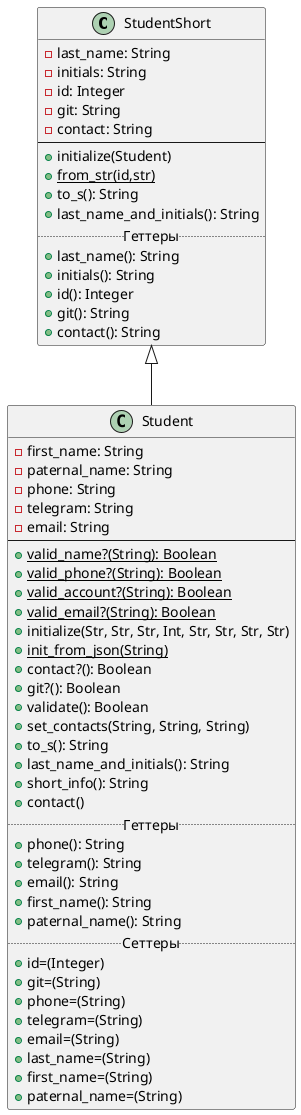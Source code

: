 @startuml
'https://plantuml.com/class-diagram

class StudentShort
{
    -last_name: String
    -initials: String
    -id: Integer
    -git: String
    -contact: String
--
    +initialize(Student)
    +{static}from_str(id,str)
    +to_s(): String
    +last_name_and_initials(): String
.. Геттеры ..
    +last_name(): String
    +initials(): String
    +id(): Integer
    +git(): String
    +contact(): String
}

 class Student extends StudentShort {
     -first_name: String
     -paternal_name: String
     -phone: String
     -telegram: String
     -email: String
--
     +{static}valid_name?(String): Boolean
     +{static}valid_phone?(String): Boolean
     +{static}valid_account?(String): Boolean
     +{static}valid_email?(String): Boolean
     +initialize(Str, Str, Str, Int, Str, Str, Str, Str)
     +{static}init_from_json(String)
     +contact?(): Boolean
     +git?(): Boolean
     +validate(): Boolean
     +set_contacts(String, String, String)
     +to_s(): String
     +last_name_and_initials(): String
     +short_info(): String
     +contact()
     .. Геттеры ..
     +phone(): String
     +telegram(): String
     +email(): String
     +first_name(): String
     +paternal_name(): String
     .. Сеттеры ..
     +id=(Integer)
     +git=(String)
     +phone=(String)
     +telegram=(String)
     +email=(String)
     +last_name=(String)
     +first_name=(String)
     +paternal_name=(String)
 }



@enduml